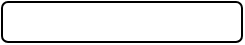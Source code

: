 <mxfile version="13.5.8" type="github">
  <diagram id="I9u2z2isUuGx7FtT2TPt" name="Page-1">
    <mxGraphModel dx="782" dy="437" grid="1" gridSize="10" guides="1" tooltips="1" connect="1" arrows="1" fold="1" page="1" pageScale="1" pageWidth="850" pageHeight="1100" math="0" shadow="0">
      <root>
        <mxCell id="0" />
        <mxCell id="1" parent="0" />
        <mxCell id="w8AI29wY02ww346hxsWZ-1" value="" style="rounded=1;whiteSpace=wrap;html=1;" vertex="1" parent="1">
          <mxGeometry x="220" y="120" width="120" height="20" as="geometry" />
        </mxCell>
      </root>
    </mxGraphModel>
  </diagram>
</mxfile>
